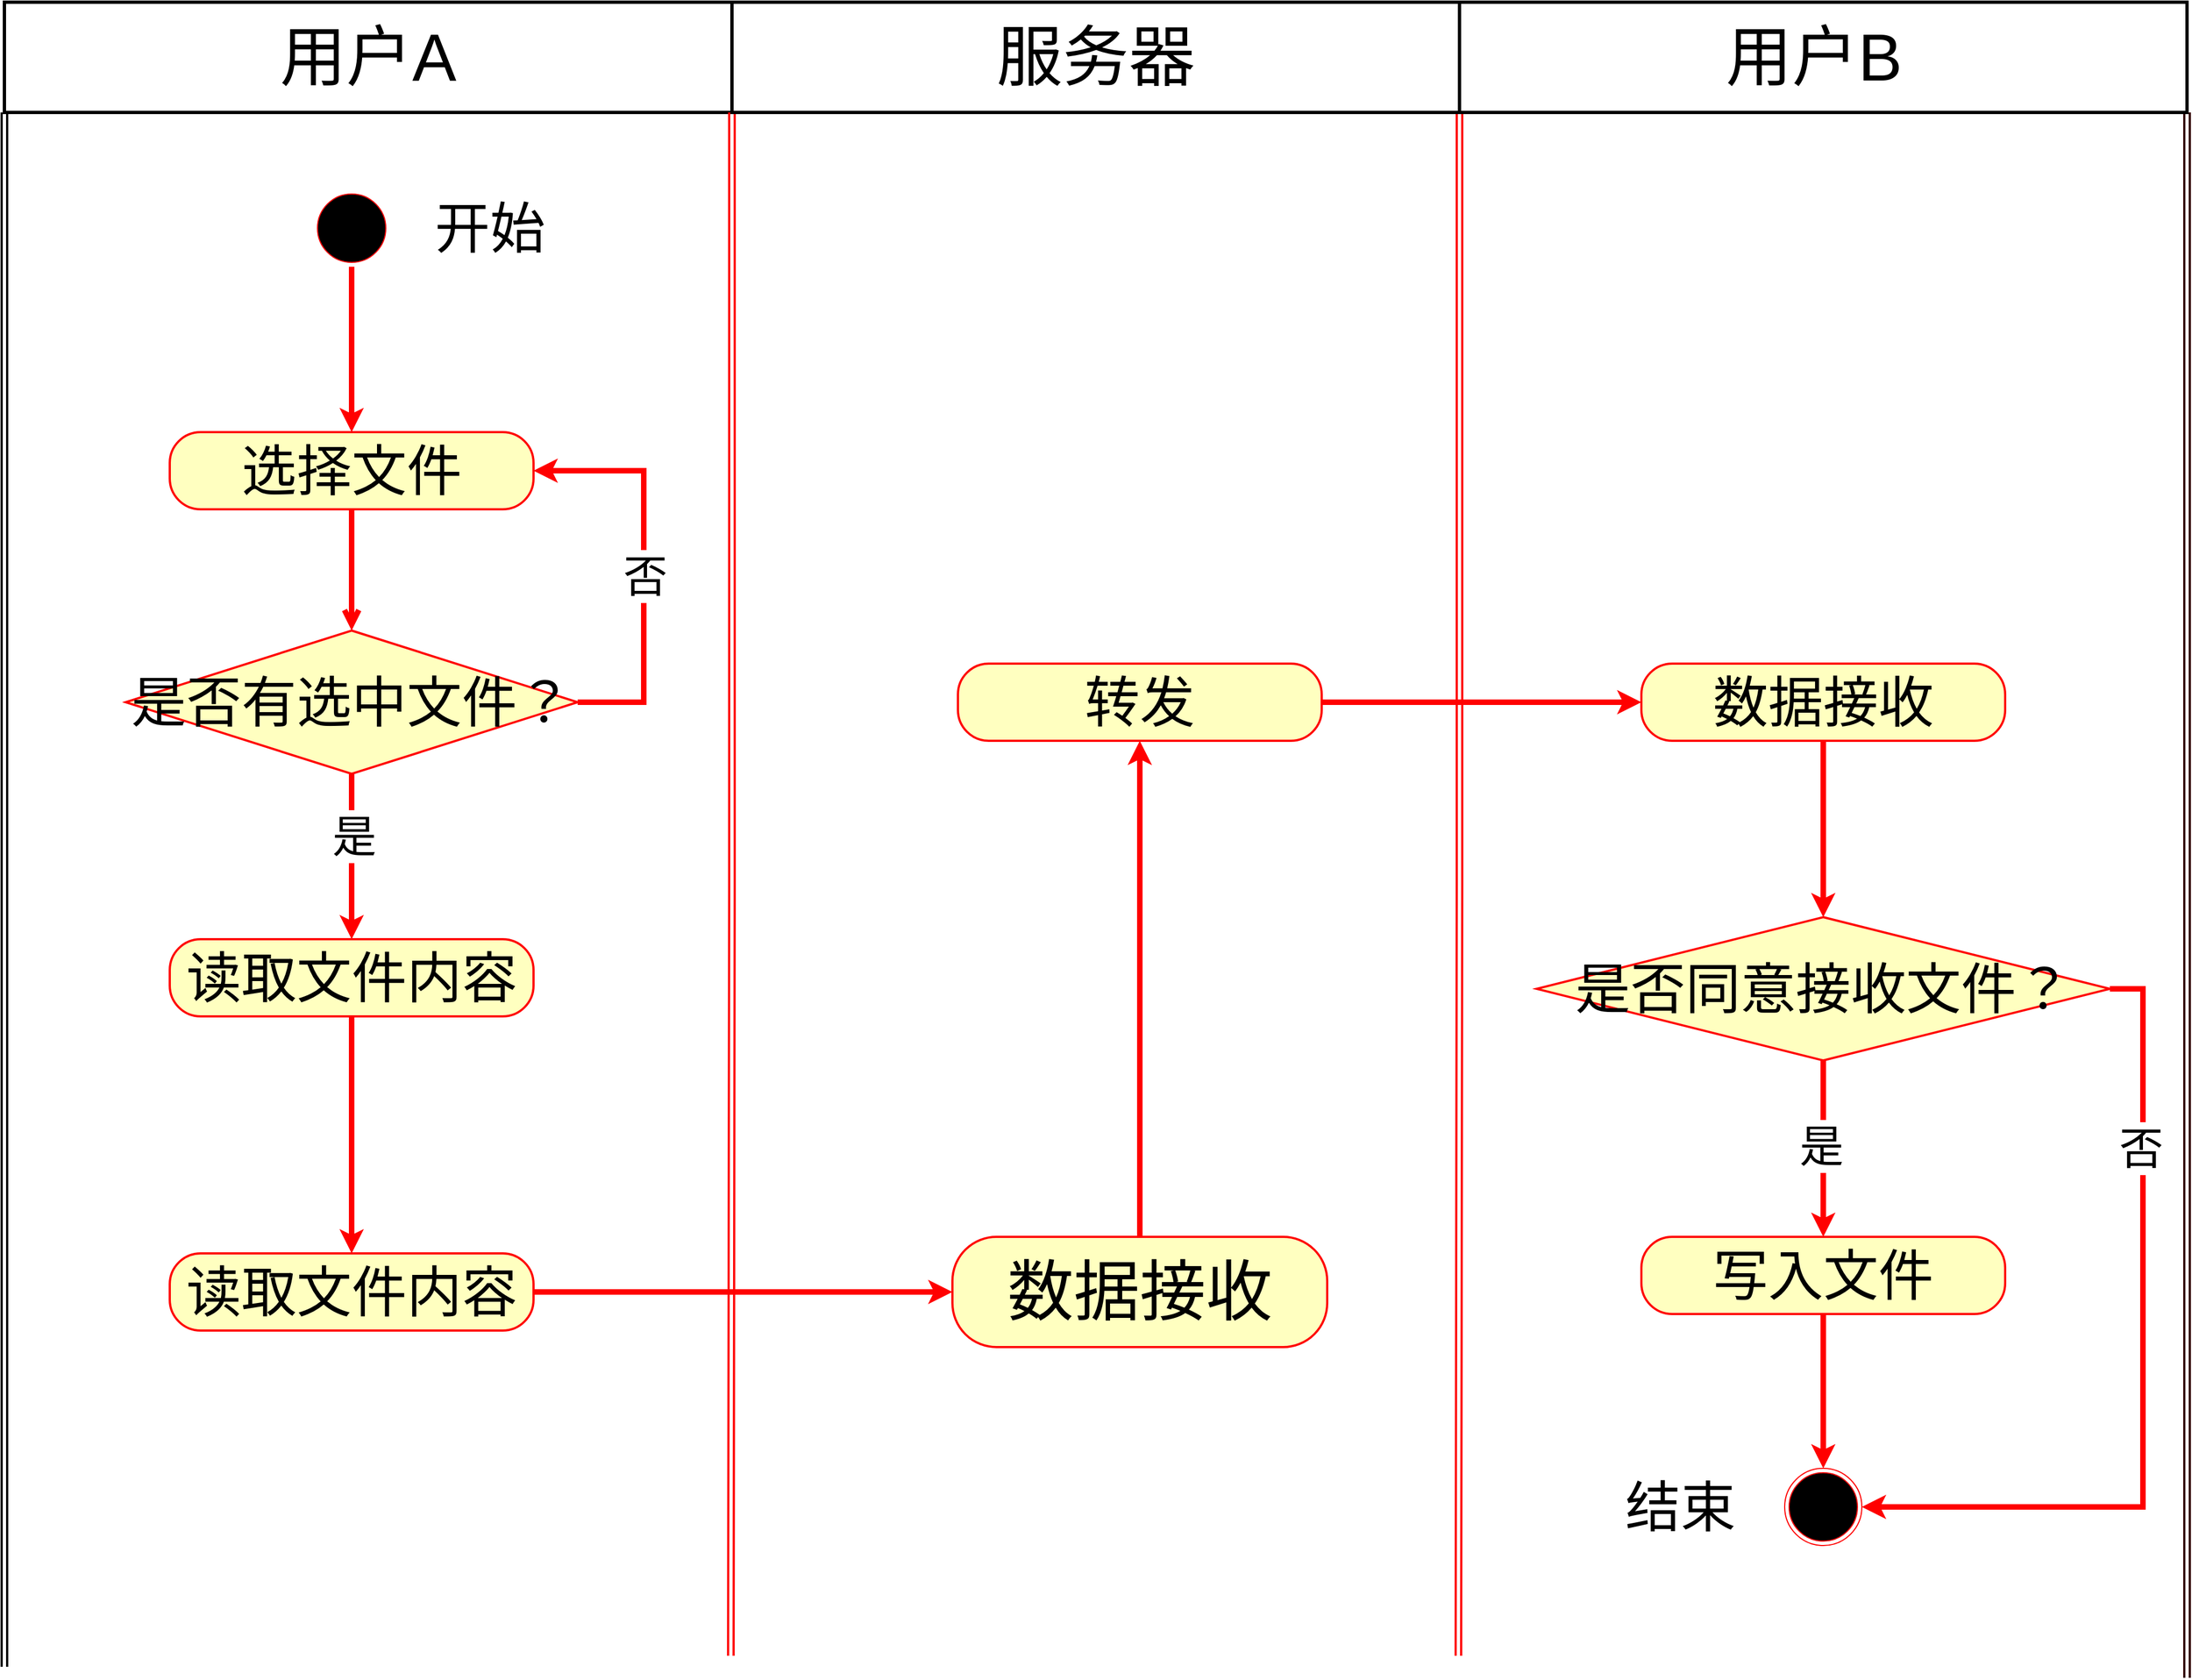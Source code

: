 <mxfile version="24.0.7" type="github">
  <diagram name="第 1 页" id="i0vXwppZLfb6ZLFKaH-y">
    <mxGraphModel dx="5210" dy="2930" grid="1" gridSize="10" guides="1" tooltips="1" connect="1" arrows="1" fold="1" page="1" pageScale="1" pageWidth="2500" pageHeight="1800" math="0" shadow="0">
      <root>
        <mxCell id="0" />
        <mxCell id="1" parent="0" />
        <mxCell id="ZjIgyfyenw8cWcubvneZ-1" style="edgeStyle=orthogonalEdgeStyle;rounded=0;orthogonalLoop=1;jettySize=auto;html=1;exitX=0;exitY=1;exitDx=0;exitDy=0;shape=link;strokeWidth=2;" parent="1" source="ZjIgyfyenw8cWcubvneZ-2" edge="1">
          <mxGeometry relative="1" as="geometry">
            <mxPoint x="240" y="1700" as="targetPoint" />
          </mxGeometry>
        </mxCell>
        <mxCell id="ZjIgyfyenw8cWcubvneZ-2" value="用户A" style="html=1;whiteSpace=wrap;strokeWidth=3;fontSize=60;" parent="1" vertex="1">
          <mxGeometry x="240" y="190" width="660" height="100" as="geometry" />
        </mxCell>
        <mxCell id="ZjIgyfyenw8cWcubvneZ-3" style="edgeStyle=orthogonalEdgeStyle;rounded=0;orthogonalLoop=1;jettySize=auto;html=1;exitX=0;exitY=1;exitDx=0;exitDy=0;shape=link;strokeWidth=2;strokeColor=#FF0000;" parent="1" source="ZjIgyfyenw8cWcubvneZ-5" edge="1">
          <mxGeometry relative="1" as="geometry">
            <mxPoint x="899" y="1690" as="targetPoint" />
          </mxGeometry>
        </mxCell>
        <mxCell id="ZjIgyfyenw8cWcubvneZ-4" style="edgeStyle=orthogonalEdgeStyle;rounded=0;orthogonalLoop=1;jettySize=auto;html=1;exitX=1;exitY=1;exitDx=0;exitDy=0;shape=link;strokeWidth=2;strokeColor=#FF0000;" parent="1" source="ZjIgyfyenw8cWcubvneZ-5" edge="1">
          <mxGeometry relative="1" as="geometry">
            <mxPoint x="1559" y="1690" as="targetPoint" />
          </mxGeometry>
        </mxCell>
        <mxCell id="ZjIgyfyenw8cWcubvneZ-5" value="服务器" style="html=1;whiteSpace=wrap;strokeWidth=3;fontSize=60;" parent="1" vertex="1">
          <mxGeometry x="900" y="190" width="660" height="100" as="geometry" />
        </mxCell>
        <mxCell id="ZjIgyfyenw8cWcubvneZ-6" style="edgeStyle=orthogonalEdgeStyle;rounded=0;orthogonalLoop=1;jettySize=auto;html=1;exitX=0.5;exitY=1;exitDx=0;exitDy=0;strokeWidth=5;strokeColor=#FF0000;" parent="1" source="ZjIgyfyenw8cWcubvneZ-7" target="ZjIgyfyenw8cWcubvneZ-9" edge="1">
          <mxGeometry relative="1" as="geometry" />
        </mxCell>
        <mxCell id="ZjIgyfyenw8cWcubvneZ-7" value="" style="ellipse;html=1;shape=startState;fillColor=#000000;strokeColor=#ff0000;" parent="1" vertex="1">
          <mxGeometry x="520" y="360" width="70" height="70" as="geometry" />
        </mxCell>
        <mxCell id="ZjIgyfyenw8cWcubvneZ-8" value="开始" style="text;html=1;align=center;verticalAlign=middle;resizable=0;points=[];autosize=1;strokeColor=none;fillColor=none;fontSize=50;" parent="1" vertex="1">
          <mxGeometry x="620" y="360" width="120" height="70" as="geometry" />
        </mxCell>
        <mxCell id="ZjIgyfyenw8cWcubvneZ-9" value="&lt;span style=&quot;font-size: 50px;&quot;&gt;选择文件&lt;/span&gt;" style="rounded=1;whiteSpace=wrap;html=1;arcSize=40;fontColor=#000000;fillColor=#ffffc0;strokeColor=#ff0000;strokeWidth=2;" parent="1" vertex="1">
          <mxGeometry x="390" y="580" width="330" height="70" as="geometry" />
        </mxCell>
        <mxCell id="ZjIgyfyenw8cWcubvneZ-10" value="" style="edgeStyle=orthogonalEdgeStyle;html=1;verticalAlign=bottom;endArrow=open;endSize=8;strokeColor=#ff0000;rounded=0;strokeWidth=5;" parent="1" source="ZjIgyfyenw8cWcubvneZ-9" target="ZjIgyfyenw8cWcubvneZ-15" edge="1">
          <mxGeometry relative="1" as="geometry">
            <mxPoint x="555" y="780" as="targetPoint" />
          </mxGeometry>
        </mxCell>
        <mxCell id="ZjIgyfyenw8cWcubvneZ-11" style="edgeStyle=orthogonalEdgeStyle;rounded=0;orthogonalLoop=1;jettySize=auto;html=1;exitX=1;exitY=0.5;exitDx=0;exitDy=0;entryX=1;entryY=0.5;entryDx=0;entryDy=0;strokeWidth=5;strokeColor=#FF0000;fontSize=50;" parent="1" source="ZjIgyfyenw8cWcubvneZ-15" target="ZjIgyfyenw8cWcubvneZ-9" edge="1">
          <mxGeometry relative="1" as="geometry">
            <Array as="points">
              <mxPoint x="820" y="825" />
              <mxPoint x="820" y="615" />
            </Array>
          </mxGeometry>
        </mxCell>
        <mxCell id="ZjIgyfyenw8cWcubvneZ-12" value="否" style="edgeLabel;html=1;align=center;verticalAlign=middle;resizable=0;points=[];fontSize=40;" parent="ZjIgyfyenw8cWcubvneZ-11" vertex="1" connectable="0">
          <mxGeometry x="-0.046" y="-1" relative="1" as="geometry">
            <mxPoint y="1" as="offset" />
          </mxGeometry>
        </mxCell>
        <mxCell id="ZjIgyfyenw8cWcubvneZ-13" style="edgeStyle=orthogonalEdgeStyle;rounded=0;orthogonalLoop=1;jettySize=auto;html=1;exitX=0.5;exitY=1;exitDx=0;exitDy=0;entryX=0.5;entryY=0;entryDx=0;entryDy=0;strokeWidth=5;strokeColor=#FF0000;" parent="1" source="ZjIgyfyenw8cWcubvneZ-15" target="ZjIgyfyenw8cWcubvneZ-23" edge="1">
          <mxGeometry relative="1" as="geometry" />
        </mxCell>
        <mxCell id="ZjIgyfyenw8cWcubvneZ-14" value="是" style="edgeLabel;html=1;align=center;verticalAlign=middle;resizable=0;points=[];fontSize=40;" parent="ZjIgyfyenw8cWcubvneZ-13" vertex="1" connectable="0">
          <mxGeometry x="-0.262" y="1" relative="1" as="geometry">
            <mxPoint x="1" as="offset" />
          </mxGeometry>
        </mxCell>
        <mxCell id="ZjIgyfyenw8cWcubvneZ-15" value="是否有选中文件？" style="rhombus;whiteSpace=wrap;html=1;fontColor=#000000;fillColor=#ffffc0;strokeColor=#ff0000;fontSize=50;strokeWidth=2;" parent="1" vertex="1">
          <mxGeometry x="350" y="760" width="410" height="130" as="geometry" />
        </mxCell>
        <mxCell id="ZjIgyfyenw8cWcubvneZ-16" style="edgeStyle=orthogonalEdgeStyle;rounded=0;orthogonalLoop=1;jettySize=auto;html=1;exitX=0.5;exitY=0;exitDx=0;exitDy=0;entryX=0.5;entryY=1;entryDx=0;entryDy=0;strokeColor=#FF0000;strokeWidth=5;" parent="1" source="ZjIgyfyenw8cWcubvneZ-17" target="ZjIgyfyenw8cWcubvneZ-25" edge="1">
          <mxGeometry relative="1" as="geometry" />
        </mxCell>
        <mxCell id="ZjIgyfyenw8cWcubvneZ-17" value="数据接收" style="rounded=1;whiteSpace=wrap;html=1;arcSize=40;fontColor=#000000;fillColor=#ffffc0;strokeColor=#ff0000;fontSize=60;strokeWidth=2;" parent="1" vertex="1">
          <mxGeometry x="1100" y="1310" width="340" height="100" as="geometry" />
        </mxCell>
        <mxCell id="ZjIgyfyenw8cWcubvneZ-18" value="" style="ellipse;html=1;shape=endState;fillColor=#000000;strokeColor=#ff0000;" parent="1" vertex="1">
          <mxGeometry x="1855" y="1520" width="70" height="70" as="geometry" />
        </mxCell>
        <mxCell id="ZjIgyfyenw8cWcubvneZ-19" value="结束" style="text;html=1;align=center;verticalAlign=middle;resizable=0;points=[];autosize=1;strokeColor=none;fillColor=none;fontSize=50;" parent="1" vertex="1">
          <mxGeometry x="1700" y="1520" width="120" height="70" as="geometry" />
        </mxCell>
        <mxCell id="ZjIgyfyenw8cWcubvneZ-20" style="edgeStyle=orthogonalEdgeStyle;rounded=0;orthogonalLoop=1;jettySize=auto;html=1;exitX=1;exitY=1;exitDx=0;exitDy=0;shape=link;strokeColor=#330000;strokeWidth=2;" parent="1" source="ZjIgyfyenw8cWcubvneZ-21" edge="1">
          <mxGeometry relative="1" as="geometry">
            <mxPoint x="2220" y="1710" as="targetPoint" />
          </mxGeometry>
        </mxCell>
        <mxCell id="ZjIgyfyenw8cWcubvneZ-21" value="用户B&amp;nbsp;" style="html=1;whiteSpace=wrap;strokeWidth=3;fontSize=60;" parent="1" vertex="1">
          <mxGeometry x="1560" y="190" width="660" height="100" as="geometry" />
        </mxCell>
        <mxCell id="ZjIgyfyenw8cWcubvneZ-29" style="edgeStyle=orthogonalEdgeStyle;rounded=0;orthogonalLoop=1;jettySize=auto;html=1;exitX=0.5;exitY=1;exitDx=0;exitDy=0;entryX=0.5;entryY=0;entryDx=0;entryDy=0;strokeWidth=5;strokeColor=#FF0000;" parent="1" source="ZjIgyfyenw8cWcubvneZ-23" target="ZjIgyfyenw8cWcubvneZ-28" edge="1">
          <mxGeometry relative="1" as="geometry" />
        </mxCell>
        <mxCell id="ZjIgyfyenw8cWcubvneZ-23" value="&lt;font style=&quot;font-size: 50px;&quot;&gt;读取文件内容&lt;/font&gt;" style="rounded=1;whiteSpace=wrap;html=1;arcSize=40;fontColor=#000000;fillColor=#ffffc0;strokeColor=#ff0000;strokeWidth=2;" parent="1" vertex="1">
          <mxGeometry x="390" y="1040" width="330" height="70" as="geometry" />
        </mxCell>
        <mxCell id="ZjIgyfyenw8cWcubvneZ-24" style="edgeStyle=orthogonalEdgeStyle;rounded=0;orthogonalLoop=1;jettySize=auto;html=1;exitX=1;exitY=0.5;exitDx=0;exitDy=0;strokeColor=#FF0000;strokeWidth=5;" parent="1" source="ZjIgyfyenw8cWcubvneZ-25" target="ZjIgyfyenw8cWcubvneZ-27" edge="1">
          <mxGeometry relative="1" as="geometry" />
        </mxCell>
        <mxCell id="ZjIgyfyenw8cWcubvneZ-25" value="&lt;font style=&quot;font-size: 50px;&quot;&gt;转发&lt;/font&gt;" style="rounded=1;whiteSpace=wrap;html=1;arcSize=40;fontColor=#000000;fillColor=#ffffc0;strokeColor=#ff0000;strokeWidth=2;" parent="1" vertex="1">
          <mxGeometry x="1105" y="790" width="330" height="70" as="geometry" />
        </mxCell>
        <mxCell id="ZjIgyfyenw8cWcubvneZ-34" style="edgeStyle=orthogonalEdgeStyle;rounded=0;orthogonalLoop=1;jettySize=auto;html=1;exitX=0.5;exitY=1;exitDx=0;exitDy=0;strokeWidth=5;strokeColor=#FF0000;" parent="1" source="ZjIgyfyenw8cWcubvneZ-27" target="ZjIgyfyenw8cWcubvneZ-33" edge="1">
          <mxGeometry relative="1" as="geometry" />
        </mxCell>
        <mxCell id="ZjIgyfyenw8cWcubvneZ-27" value="&lt;font style=&quot;font-size: 50px;&quot;&gt;数据接收&lt;/font&gt;" style="rounded=1;whiteSpace=wrap;html=1;arcSize=40;fontColor=#000000;fillColor=#ffffc0;strokeColor=#ff0000;strokeWidth=2;" parent="1" vertex="1">
          <mxGeometry x="1725" y="790" width="330" height="70" as="geometry" />
        </mxCell>
        <mxCell id="ZjIgyfyenw8cWcubvneZ-30" style="edgeStyle=orthogonalEdgeStyle;rounded=0;orthogonalLoop=1;jettySize=auto;html=1;exitX=1;exitY=0.5;exitDx=0;exitDy=0;strokeWidth=5;strokeColor=#FF0000;" parent="1" source="ZjIgyfyenw8cWcubvneZ-28" target="ZjIgyfyenw8cWcubvneZ-17" edge="1">
          <mxGeometry relative="1" as="geometry" />
        </mxCell>
        <mxCell id="ZjIgyfyenw8cWcubvneZ-28" value="&lt;font style=&quot;font-size: 50px;&quot;&gt;读取文件内容&lt;/font&gt;" style="rounded=1;whiteSpace=wrap;html=1;arcSize=40;fontColor=#000000;fillColor=#ffffc0;strokeColor=#ff0000;strokeWidth=2;" parent="1" vertex="1">
          <mxGeometry x="390" y="1325" width="330" height="70" as="geometry" />
        </mxCell>
        <mxCell id="ZjIgyfyenw8cWcubvneZ-39" style="edgeStyle=orthogonalEdgeStyle;rounded=0;orthogonalLoop=1;jettySize=auto;html=1;exitX=0.5;exitY=1;exitDx=0;exitDy=0;entryX=0.5;entryY=0;entryDx=0;entryDy=0;strokeWidth=5;strokeColor=#FF0000;" parent="1" source="ZjIgyfyenw8cWcubvneZ-31" target="ZjIgyfyenw8cWcubvneZ-18" edge="1">
          <mxGeometry relative="1" as="geometry" />
        </mxCell>
        <mxCell id="ZjIgyfyenw8cWcubvneZ-31" value="&lt;span style=&quot;font-size: 50px;&quot;&gt;写入文件&lt;/span&gt;" style="rounded=1;whiteSpace=wrap;html=1;arcSize=40;fontColor=#000000;fillColor=#ffffc0;strokeColor=#ff0000;strokeWidth=2;" parent="1" vertex="1">
          <mxGeometry x="1725" y="1310" width="330" height="70" as="geometry" />
        </mxCell>
        <mxCell id="ZjIgyfyenw8cWcubvneZ-35" style="edgeStyle=orthogonalEdgeStyle;rounded=0;orthogonalLoop=1;jettySize=auto;html=1;exitX=0.5;exitY=1;exitDx=0;exitDy=0;strokeWidth=5;strokeColor=#FF0000;" parent="1" source="ZjIgyfyenw8cWcubvneZ-33" target="ZjIgyfyenw8cWcubvneZ-31" edge="1">
          <mxGeometry relative="1" as="geometry" />
        </mxCell>
        <mxCell id="ZjIgyfyenw8cWcubvneZ-36" value="是" style="edgeLabel;html=1;align=center;verticalAlign=middle;resizable=0;points=[];fontSize=40;" parent="ZjIgyfyenw8cWcubvneZ-35" vertex="1" connectable="0">
          <mxGeometry x="-0.059" y="-2" relative="1" as="geometry">
            <mxPoint y="1" as="offset" />
          </mxGeometry>
        </mxCell>
        <mxCell id="ZjIgyfyenw8cWcubvneZ-40" style="edgeStyle=orthogonalEdgeStyle;rounded=0;orthogonalLoop=1;jettySize=auto;html=1;exitX=1;exitY=0.5;exitDx=0;exitDy=0;entryX=1;entryY=0.5;entryDx=0;entryDy=0;strokeWidth=5;strokeColor=#FF0000;" parent="1" source="ZjIgyfyenw8cWcubvneZ-33" target="ZjIgyfyenw8cWcubvneZ-18" edge="1">
          <mxGeometry relative="1" as="geometry">
            <Array as="points">
              <mxPoint x="2180" y="1085" />
              <mxPoint x="2180" y="1555" />
            </Array>
          </mxGeometry>
        </mxCell>
        <mxCell id="ZjIgyfyenw8cWcubvneZ-41" value="否" style="edgeLabel;html=1;align=center;verticalAlign=middle;resizable=0;points=[];fontSize=40;" parent="ZjIgyfyenw8cWcubvneZ-40" vertex="1" connectable="0">
          <mxGeometry x="-0.54" y="-2" relative="1" as="geometry">
            <mxPoint as="offset" />
          </mxGeometry>
        </mxCell>
        <mxCell id="ZjIgyfyenw8cWcubvneZ-33" value="是否同意接收文件？" style="rhombus;whiteSpace=wrap;html=1;fontColor=#000000;fillColor=#ffffc0;strokeColor=#ff0000;fontSize=50;strokeWidth=2;" parent="1" vertex="1">
          <mxGeometry x="1630" y="1020" width="520" height="130" as="geometry" />
        </mxCell>
      </root>
    </mxGraphModel>
  </diagram>
</mxfile>

